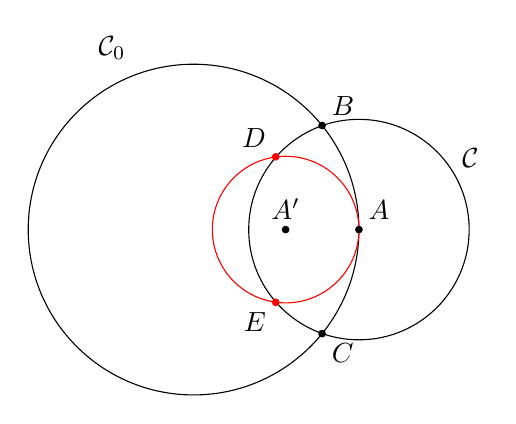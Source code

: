 \begin{tikzpicture}[scale=0.7]
   
     \def \maincircle{(0,0) circle (3)};
     \coordinate (O) at (0,0);

     \coordinate (A) at (3,0);
     \coordinate (B) at (39:3);   
     \coordinate (C) at (-39:3);   
     \coordinate (AA) at (1.67,0);   
     \def \secondcircle{(A) circle (2)};

     \coordinate (E) at (1.49,1.32);
     \coordinate (F) at (1.49,-1.32);

     \draw \maincircle;
     \draw \secondcircle;  
 %    \draw (B) circle (2);
  %   \draw (C) circle (2);

    \draw[red] (AA) circle (1.33);  

 %    \draw (B)--(C)-- +(0,-1)--(B) -- +(0,1);     

%   \draw {\pgfpointintersectionofcircles
% {\pgfpointxy{0}{0}}{\pgfpointxy{3}{0}}
% {3cm}{2cm}{2}} circle {2};

   \node[above right] at (B) {$B$}; 
   \fill (B) circle (2pt);  


   \node[below right] at (C) {$C$}; 
   \fill (C) circle (2pt);  

       \node at (E) [above left] {$D$};    
       \fill[red] (E) circle (2pt);  

       \node at (F) [below left] {$E$};    
       \fill[red] (F) circle (2pt);  

       \node at (-1.9,2.9) [above right] {$\mathcal{C}_0$};   
       \node at (4.7,1.3) [right] {$\mathcal{C}$}; 
       \node at (A) [above right] {$A$};    
       \fill (A) circle (2pt);  


       \node at (AA) [above] {$A'$};    
       \fill (AA) circle (2pt);  

\end{tikzpicture}
